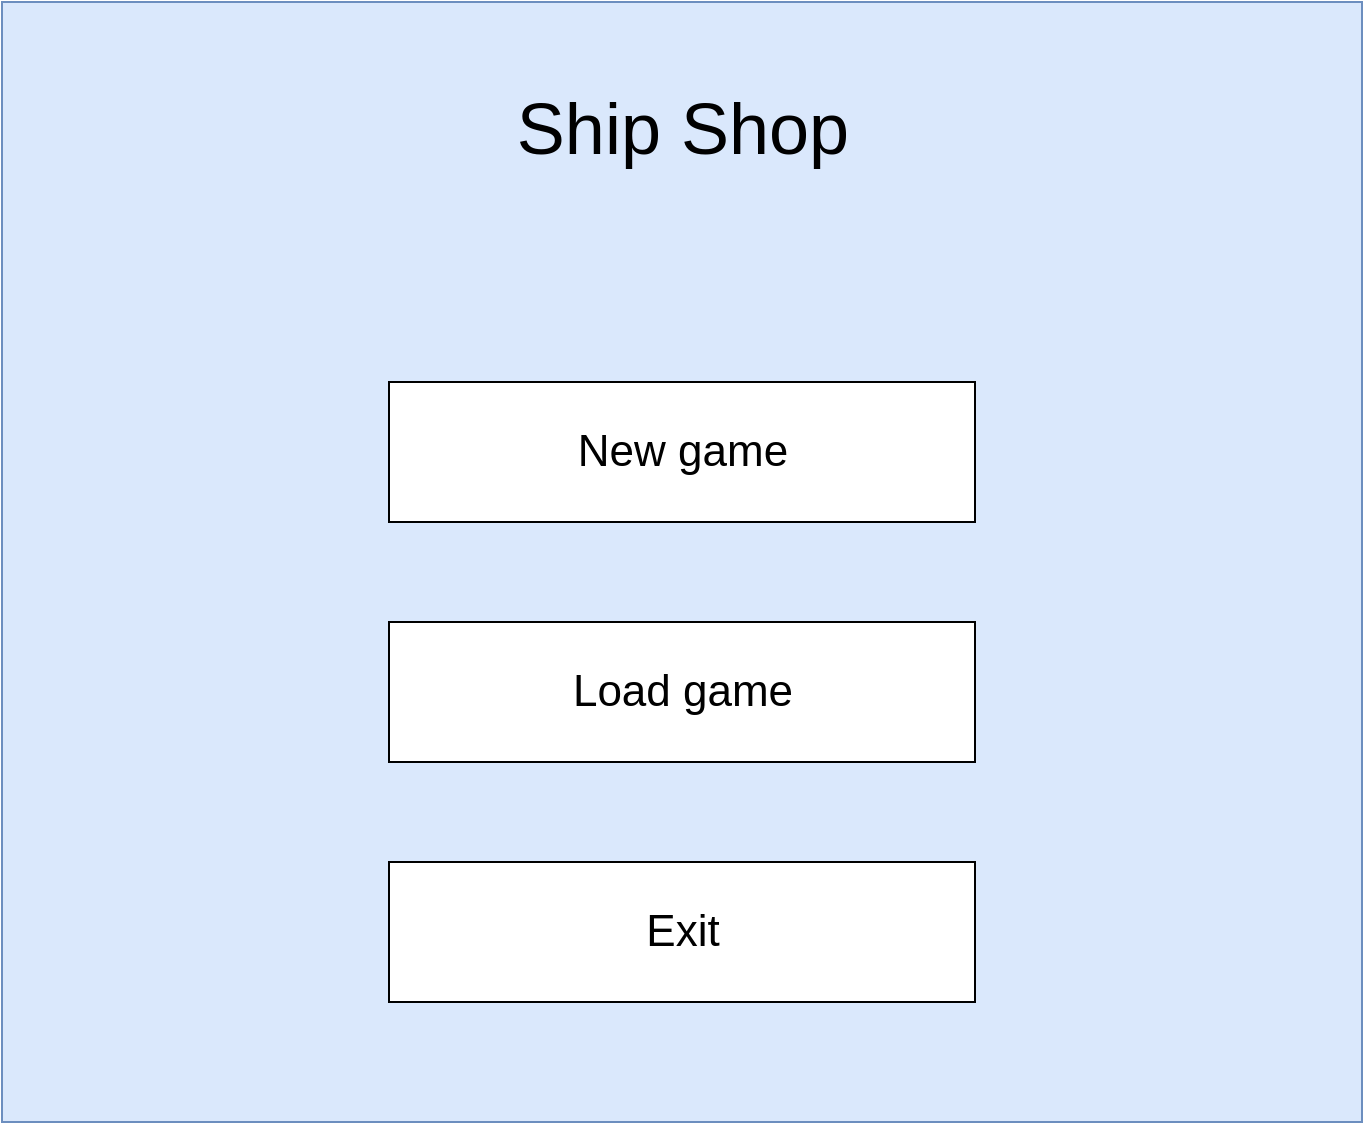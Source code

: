 <mxfile version="12.2.3" type="device" pages="1"><diagram id="3oq8h6q6LGCXxlizs1UM" name="Page-1"><mxGraphModel dx="1408" dy="780" grid="1" gridSize="10" guides="1" tooltips="1" connect="1" arrows="1" fold="1" page="1" pageScale="1" pageWidth="827" pageHeight="1169" math="0" shadow="0"><root><mxCell id="0"/><mxCell id="1" parent="0"/><mxCell id="wKDAjG9d0yvWPyMlvbxP-2" value="" style="rounded=0;whiteSpace=wrap;html=1;fillColor=#dae8fc;strokeColor=#6c8ebf;" parent="1" vertex="1"><mxGeometry x="80" y="80" width="680" height="560" as="geometry"/></mxCell><mxCell id="wKDAjG9d0yvWPyMlvbxP-3" value="&lt;font&gt;&lt;span style=&quot;font-size: 36px&quot;&gt;Ship Shop&lt;/span&gt;&lt;br&gt;&lt;br&gt;&lt;/font&gt;" style="text;html=1;strokeColor=none;fillColor=none;align=center;verticalAlign=middle;whiteSpace=wrap;rounded=0;" parent="1" vertex="1"><mxGeometry x="180.5" y="140" width="479" height="20" as="geometry"/></mxCell><mxCell id="wKDAjG9d0yvWPyMlvbxP-5" value="&lt;font style=&quot;font-size: 22px&quot;&gt;Exit&lt;/font&gt;" style="rounded=0;whiteSpace=wrap;html=1;" parent="1" vertex="1"><mxGeometry x="273.5" y="510" width="293" height="70" as="geometry"/></mxCell><mxCell id="wKDAjG9d0yvWPyMlvbxP-6" value="&lt;font style=&quot;font-size: 22px&quot;&gt;Load game&lt;/font&gt;" style="rounded=0;whiteSpace=wrap;html=1;" parent="1" vertex="1"><mxGeometry x="273.5" y="390" width="293" height="70" as="geometry"/></mxCell><mxCell id="wKDAjG9d0yvWPyMlvbxP-7" value="&lt;font style=&quot;font-size: 22px&quot;&gt;New game&lt;/font&gt;" style="rounded=0;whiteSpace=wrap;html=1;" parent="1" vertex="1"><mxGeometry x="273.5" y="270" width="293" height="70" as="geometry"/></mxCell></root></mxGraphModel></diagram></mxfile>